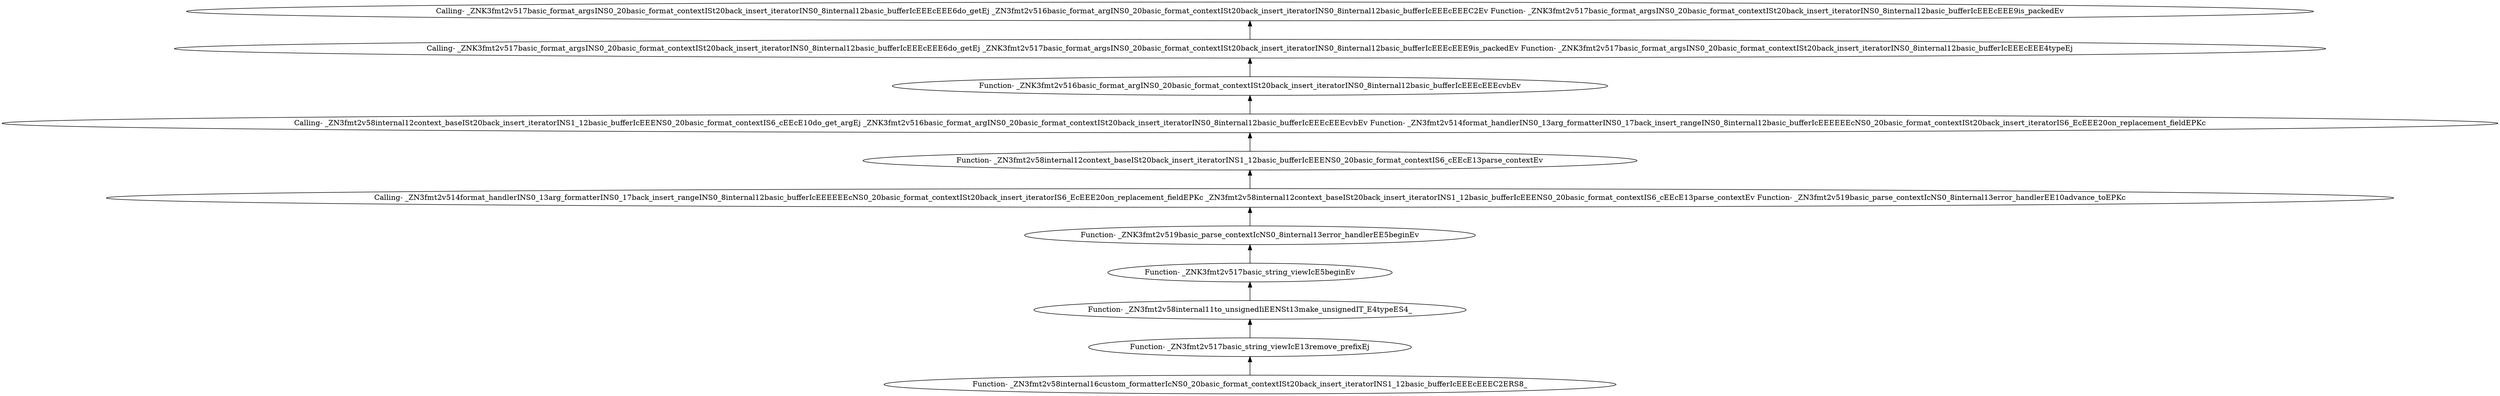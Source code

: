 digraph {
	"Function- _ZN3fmt2v58internal16custom_formatterIcNS0_20basic_format_contextISt20back_insert_iteratorINS1_12basic_bufferIcEEEcEEEC2ERS8_"
	"Function- _ZN3fmt2v517basic_string_viewIcE13remove_prefixEj"
	"Function- _ZN3fmt2v517basic_string_viewIcE13remove_prefixEj" -> "Function- _ZN3fmt2v58internal16custom_formatterIcNS0_20basic_format_contextISt20back_insert_iteratorINS1_12basic_bufferIcEEEcEEEC2ERS8_" [dir=back]
	"Function- _ZN3fmt2v58internal11to_unsignedIiEENSt13make_unsignedIT_E4typeES4_"
	"Function- _ZN3fmt2v58internal11to_unsignedIiEENSt13make_unsignedIT_E4typeES4_" -> "Function- _ZN3fmt2v517basic_string_viewIcE13remove_prefixEj" [dir=back]
	"Function- _ZNK3fmt2v517basic_string_viewIcE5beginEv"
	"Function- _ZNK3fmt2v517basic_string_viewIcE5beginEv" -> "Function- _ZN3fmt2v58internal11to_unsignedIiEENSt13make_unsignedIT_E4typeES4_" [dir=back]
	"Function- _ZNK3fmt2v519basic_parse_contextIcNS0_8internal13error_handlerEE5beginEv"
	"Function- _ZNK3fmt2v519basic_parse_contextIcNS0_8internal13error_handlerEE5beginEv" -> "Function- _ZNK3fmt2v517basic_string_viewIcE5beginEv" [dir=back]
	"Calling- _ZN3fmt2v514format_handlerINS0_13arg_formatterINS0_17back_insert_rangeINS0_8internal12basic_bufferIcEEEEEEcNS0_20basic_format_contextISt20back_insert_iteratorIS6_EcEEE20on_replacement_fieldEPKc _ZN3fmt2v58internal12context_baseISt20back_insert_iteratorINS1_12basic_bufferIcEEENS0_20basic_format_contextIS6_cEEcE13parse_contextEv Function- _ZN3fmt2v519basic_parse_contextIcNS0_8internal13error_handlerEE10advance_toEPKc"
	"Calling- _ZN3fmt2v514format_handlerINS0_13arg_formatterINS0_17back_insert_rangeINS0_8internal12basic_bufferIcEEEEEEcNS0_20basic_format_contextISt20back_insert_iteratorIS6_EcEEE20on_replacement_fieldEPKc _ZN3fmt2v58internal12context_baseISt20back_insert_iteratorINS1_12basic_bufferIcEEENS0_20basic_format_contextIS6_cEEcE13parse_contextEv Function- _ZN3fmt2v519basic_parse_contextIcNS0_8internal13error_handlerEE10advance_toEPKc" -> "Function- _ZNK3fmt2v519basic_parse_contextIcNS0_8internal13error_handlerEE5beginEv" [dir=back]
	"Function- _ZN3fmt2v58internal12context_baseISt20back_insert_iteratorINS1_12basic_bufferIcEEENS0_20basic_format_contextIS6_cEEcE13parse_contextEv"
	"Function- _ZN3fmt2v58internal12context_baseISt20back_insert_iteratorINS1_12basic_bufferIcEEENS0_20basic_format_contextIS6_cEEcE13parse_contextEv" -> "Calling- _ZN3fmt2v514format_handlerINS0_13arg_formatterINS0_17back_insert_rangeINS0_8internal12basic_bufferIcEEEEEEcNS0_20basic_format_contextISt20back_insert_iteratorIS6_EcEEE20on_replacement_fieldEPKc _ZN3fmt2v58internal12context_baseISt20back_insert_iteratorINS1_12basic_bufferIcEEENS0_20basic_format_contextIS6_cEEcE13parse_contextEv Function- _ZN3fmt2v519basic_parse_contextIcNS0_8internal13error_handlerEE10advance_toEPKc" [dir=back]
	"Calling- _ZN3fmt2v58internal12context_baseISt20back_insert_iteratorINS1_12basic_bufferIcEEENS0_20basic_format_contextIS6_cEEcE10do_get_argEj _ZNK3fmt2v516basic_format_argINS0_20basic_format_contextISt20back_insert_iteratorINS0_8internal12basic_bufferIcEEEcEEEcvbEv Function- _ZN3fmt2v514format_handlerINS0_13arg_formatterINS0_17back_insert_rangeINS0_8internal12basic_bufferIcEEEEEEcNS0_20basic_format_contextISt20back_insert_iteratorIS6_EcEEE20on_replacement_fieldEPKc"
	"Calling- _ZN3fmt2v58internal12context_baseISt20back_insert_iteratorINS1_12basic_bufferIcEEENS0_20basic_format_contextIS6_cEEcE10do_get_argEj _ZNK3fmt2v516basic_format_argINS0_20basic_format_contextISt20back_insert_iteratorINS0_8internal12basic_bufferIcEEEcEEEcvbEv Function- _ZN3fmt2v514format_handlerINS0_13arg_formatterINS0_17back_insert_rangeINS0_8internal12basic_bufferIcEEEEEEcNS0_20basic_format_contextISt20back_insert_iteratorIS6_EcEEE20on_replacement_fieldEPKc" -> "Function- _ZN3fmt2v58internal12context_baseISt20back_insert_iteratorINS1_12basic_bufferIcEEENS0_20basic_format_contextIS6_cEEcE13parse_contextEv" [dir=back]
	"Function- _ZNK3fmt2v516basic_format_argINS0_20basic_format_contextISt20back_insert_iteratorINS0_8internal12basic_bufferIcEEEcEEEcvbEv"
	"Function- _ZNK3fmt2v516basic_format_argINS0_20basic_format_contextISt20back_insert_iteratorINS0_8internal12basic_bufferIcEEEcEEEcvbEv" -> "Calling- _ZN3fmt2v58internal12context_baseISt20back_insert_iteratorINS1_12basic_bufferIcEEENS0_20basic_format_contextIS6_cEEcE10do_get_argEj _ZNK3fmt2v516basic_format_argINS0_20basic_format_contextISt20back_insert_iteratorINS0_8internal12basic_bufferIcEEEcEEEcvbEv Function- _ZN3fmt2v514format_handlerINS0_13arg_formatterINS0_17back_insert_rangeINS0_8internal12basic_bufferIcEEEEEEcNS0_20basic_format_contextISt20back_insert_iteratorIS6_EcEEE20on_replacement_fieldEPKc" [dir=back]
	"Calling- _ZNK3fmt2v517basic_format_argsINS0_20basic_format_contextISt20back_insert_iteratorINS0_8internal12basic_bufferIcEEEcEEE6do_getEj _ZNK3fmt2v517basic_format_argsINS0_20basic_format_contextISt20back_insert_iteratorINS0_8internal12basic_bufferIcEEEcEEE9is_packedEv Function- _ZNK3fmt2v517basic_format_argsINS0_20basic_format_contextISt20back_insert_iteratorINS0_8internal12basic_bufferIcEEEcEEE4typeEj"
	"Calling- _ZNK3fmt2v517basic_format_argsINS0_20basic_format_contextISt20back_insert_iteratorINS0_8internal12basic_bufferIcEEEcEEE6do_getEj _ZNK3fmt2v517basic_format_argsINS0_20basic_format_contextISt20back_insert_iteratorINS0_8internal12basic_bufferIcEEEcEEE9is_packedEv Function- _ZNK3fmt2v517basic_format_argsINS0_20basic_format_contextISt20back_insert_iteratorINS0_8internal12basic_bufferIcEEEcEEE4typeEj" -> "Function- _ZNK3fmt2v516basic_format_argINS0_20basic_format_contextISt20back_insert_iteratorINS0_8internal12basic_bufferIcEEEcEEEcvbEv" [dir=back]
	"Calling- _ZNK3fmt2v517basic_format_argsINS0_20basic_format_contextISt20back_insert_iteratorINS0_8internal12basic_bufferIcEEEcEEE6do_getEj _ZN3fmt2v516basic_format_argINS0_20basic_format_contextISt20back_insert_iteratorINS0_8internal12basic_bufferIcEEEcEEEC2Ev Function- _ZNK3fmt2v517basic_format_argsINS0_20basic_format_contextISt20back_insert_iteratorINS0_8internal12basic_bufferIcEEEcEEE9is_packedEv"
	"Calling- _ZNK3fmt2v517basic_format_argsINS0_20basic_format_contextISt20back_insert_iteratorINS0_8internal12basic_bufferIcEEEcEEE6do_getEj _ZN3fmt2v516basic_format_argINS0_20basic_format_contextISt20back_insert_iteratorINS0_8internal12basic_bufferIcEEEcEEEC2Ev Function- _ZNK3fmt2v517basic_format_argsINS0_20basic_format_contextISt20back_insert_iteratorINS0_8internal12basic_bufferIcEEEcEEE9is_packedEv" -> "Calling- _ZNK3fmt2v517basic_format_argsINS0_20basic_format_contextISt20back_insert_iteratorINS0_8internal12basic_bufferIcEEEcEEE6do_getEj _ZNK3fmt2v517basic_format_argsINS0_20basic_format_contextISt20back_insert_iteratorINS0_8internal12basic_bufferIcEEEcEEE9is_packedEv Function- _ZNK3fmt2v517basic_format_argsINS0_20basic_format_contextISt20back_insert_iteratorINS0_8internal12basic_bufferIcEEEcEEE4typeEj" [dir=back]
}
